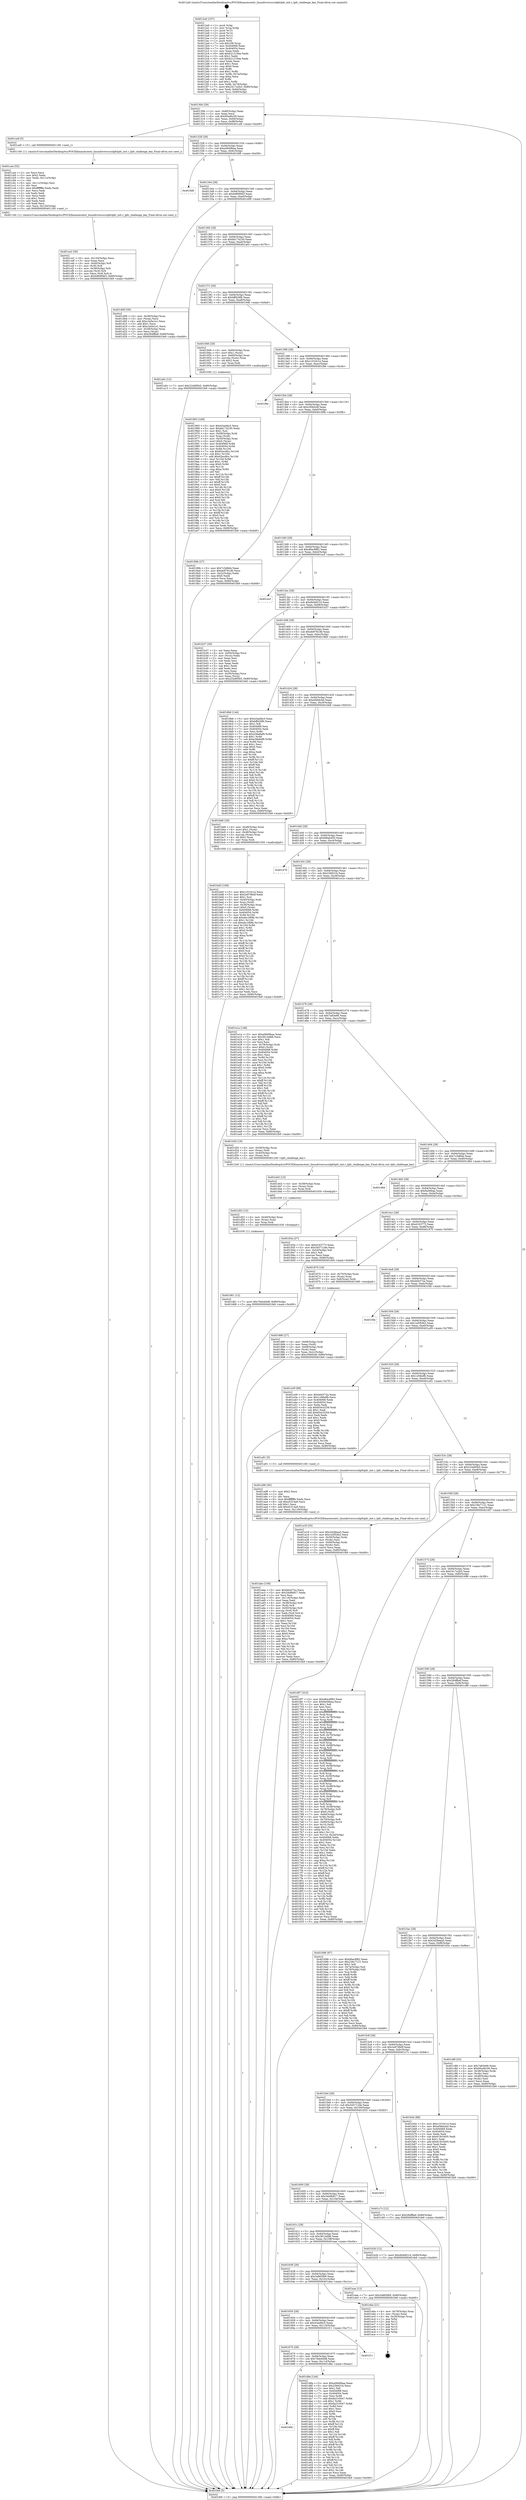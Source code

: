 digraph "0x4012a0" {
  label = "0x4012a0 (/mnt/c/Users/mathe/Desktop/tcc/POCII/binaries/extr_linuxdriversscsilpfclpfc_init.c_lpfc_challenge_key_Final-ollvm.out::main(0))"
  labelloc = "t"
  node[shape=record]

  Entry [label="",width=0.3,height=0.3,shape=circle,fillcolor=black,style=filled]
  "0x40130b" [label="{
     0x40130b [29]\l
     | [instrs]\l
     &nbsp;&nbsp;0x40130b \<+3\>: mov -0x80(%rbp),%eax\l
     &nbsp;&nbsp;0x40130e \<+2\>: mov %eax,%ecx\l
     &nbsp;&nbsp;0x401310 \<+6\>: sub $0x95a46c56,%ecx\l
     &nbsp;&nbsp;0x401316 \<+6\>: mov %eax,-0x94(%rbp)\l
     &nbsp;&nbsp;0x40131c \<+6\>: mov %ecx,-0x98(%rbp)\l
     &nbsp;&nbsp;0x401322 \<+6\>: je 0000000000401ca9 \<main+0xa09\>\l
  }"]
  "0x401ca9" [label="{
     0x401ca9 [5]\l
     | [instrs]\l
     &nbsp;&nbsp;0x401ca9 \<+5\>: call 0000000000401160 \<next_i\>\l
     | [calls]\l
     &nbsp;&nbsp;0x401160 \{1\} (/mnt/c/Users/mathe/Desktop/tcc/POCII/binaries/extr_linuxdriversscsilpfclpfc_init.c_lpfc_challenge_key_Final-ollvm.out::next_i)\l
  }"]
  "0x401328" [label="{
     0x401328 [28]\l
     | [instrs]\l
     &nbsp;&nbsp;0x401328 \<+5\>: jmp 000000000040132d \<main+0x8d\>\l
     &nbsp;&nbsp;0x40132d \<+6\>: mov -0x94(%rbp),%eax\l
     &nbsp;&nbsp;0x401333 \<+5\>: sub $0xa0849baa,%eax\l
     &nbsp;&nbsp;0x401338 \<+6\>: mov %eax,-0x9c(%rbp)\l
     &nbsp;&nbsp;0x40133e \<+6\>: je 0000000000401fd8 \<main+0xd38\>\l
  }"]
  Exit [label="",width=0.3,height=0.3,shape=circle,fillcolor=black,style=filled,peripheries=2]
  "0x401fd8" [label="{
     0x401fd8\l
  }", style=dashed]
  "0x401344" [label="{
     0x401344 [28]\l
     | [instrs]\l
     &nbsp;&nbsp;0x401344 \<+5\>: jmp 0000000000401349 \<main+0xa9\>\l
     &nbsp;&nbsp;0x401349 \<+6\>: mov -0x94(%rbp),%eax\l
     &nbsp;&nbsp;0x40134f \<+5\>: sub $0xb969f463,%eax\l
     &nbsp;&nbsp;0x401354 \<+6\>: mov %eax,-0xa0(%rbp)\l
     &nbsp;&nbsp;0x40135a \<+6\>: je 0000000000401d09 \<main+0xa69\>\l
  }"]
  "0x40168c" [label="{
     0x40168c\l
  }", style=dashed]
  "0x401d09" [label="{
     0x401d09 [39]\l
     | [instrs]\l
     &nbsp;&nbsp;0x401d09 \<+4\>: mov -0x38(%rbp),%rax\l
     &nbsp;&nbsp;0x401d0d \<+2\>: mov (%rax),%ecx\l
     &nbsp;&nbsp;0x401d0f \<+6\>: add $0xc3a5e1e1,%ecx\l
     &nbsp;&nbsp;0x401d15 \<+3\>: add $0x1,%ecx\l
     &nbsp;&nbsp;0x401d18 \<+6\>: sub $0xc3a5e1e1,%ecx\l
     &nbsp;&nbsp;0x401d1e \<+4\>: mov -0x38(%rbp),%rax\l
     &nbsp;&nbsp;0x401d22 \<+2\>: mov %ecx,(%rax)\l
     &nbsp;&nbsp;0x401d24 \<+7\>: movl $0x284ffbef,-0x80(%rbp)\l
     &nbsp;&nbsp;0x401d2b \<+5\>: jmp 0000000000401fe9 \<main+0xd49\>\l
  }"]
  "0x401360" [label="{
     0x401360 [28]\l
     | [instrs]\l
     &nbsp;&nbsp;0x401360 \<+5\>: jmp 0000000000401365 \<main+0xc5\>\l
     &nbsp;&nbsp;0x401365 \<+6\>: mov -0x94(%rbp),%eax\l
     &nbsp;&nbsp;0x40136b \<+5\>: sub $0xbb174230,%eax\l
     &nbsp;&nbsp;0x401370 \<+6\>: mov %eax,-0xa4(%rbp)\l
     &nbsp;&nbsp;0x401376 \<+6\>: je 0000000000401a0c \<main+0x76c\>\l
  }"]
  "0x401d8a" [label="{
     0x401d8a [144]\l
     | [instrs]\l
     &nbsp;&nbsp;0x401d8a \<+5\>: mov $0xa0849baa,%eax\l
     &nbsp;&nbsp;0x401d8f \<+5\>: mov $0x23b631b,%ecx\l
     &nbsp;&nbsp;0x401d94 \<+2\>: mov $0x1,%dl\l
     &nbsp;&nbsp;0x401d96 \<+7\>: mov 0x404068,%esi\l
     &nbsp;&nbsp;0x401d9d \<+7\>: mov 0x404054,%edi\l
     &nbsp;&nbsp;0x401da4 \<+3\>: mov %esi,%r8d\l
     &nbsp;&nbsp;0x401da7 \<+7\>: add $0x6a310047,%r8d\l
     &nbsp;&nbsp;0x401dae \<+4\>: sub $0x1,%r8d\l
     &nbsp;&nbsp;0x401db2 \<+7\>: sub $0x6a310047,%r8d\l
     &nbsp;&nbsp;0x401db9 \<+4\>: imul %r8d,%esi\l
     &nbsp;&nbsp;0x401dbd \<+3\>: and $0x1,%esi\l
     &nbsp;&nbsp;0x401dc0 \<+3\>: cmp $0x0,%esi\l
     &nbsp;&nbsp;0x401dc3 \<+4\>: sete %r9b\l
     &nbsp;&nbsp;0x401dc7 \<+3\>: cmp $0xa,%edi\l
     &nbsp;&nbsp;0x401dca \<+4\>: setl %r10b\l
     &nbsp;&nbsp;0x401dce \<+3\>: mov %r9b,%r11b\l
     &nbsp;&nbsp;0x401dd1 \<+4\>: xor $0xff,%r11b\l
     &nbsp;&nbsp;0x401dd5 \<+3\>: mov %r10b,%bl\l
     &nbsp;&nbsp;0x401dd8 \<+3\>: xor $0xff,%bl\l
     &nbsp;&nbsp;0x401ddb \<+3\>: xor $0x1,%dl\l
     &nbsp;&nbsp;0x401dde \<+3\>: mov %r11b,%r14b\l
     &nbsp;&nbsp;0x401de1 \<+4\>: and $0xff,%r14b\l
     &nbsp;&nbsp;0x401de5 \<+3\>: and %dl,%r9b\l
     &nbsp;&nbsp;0x401de8 \<+3\>: mov %bl,%r15b\l
     &nbsp;&nbsp;0x401deb \<+4\>: and $0xff,%r15b\l
     &nbsp;&nbsp;0x401def \<+3\>: and %dl,%r10b\l
     &nbsp;&nbsp;0x401df2 \<+3\>: or %r9b,%r14b\l
     &nbsp;&nbsp;0x401df5 \<+3\>: or %r10b,%r15b\l
     &nbsp;&nbsp;0x401df8 \<+3\>: xor %r15b,%r14b\l
     &nbsp;&nbsp;0x401dfb \<+3\>: or %bl,%r11b\l
     &nbsp;&nbsp;0x401dfe \<+4\>: xor $0xff,%r11b\l
     &nbsp;&nbsp;0x401e02 \<+3\>: or $0x1,%dl\l
     &nbsp;&nbsp;0x401e05 \<+3\>: and %dl,%r11b\l
     &nbsp;&nbsp;0x401e08 \<+3\>: or %r11b,%r14b\l
     &nbsp;&nbsp;0x401e0b \<+4\>: test $0x1,%r14b\l
     &nbsp;&nbsp;0x401e0f \<+3\>: cmovne %ecx,%eax\l
     &nbsp;&nbsp;0x401e12 \<+3\>: mov %eax,-0x80(%rbp)\l
     &nbsp;&nbsp;0x401e15 \<+5\>: jmp 0000000000401fe9 \<main+0xd49\>\l
  }"]
  "0x401a0c" [label="{
     0x401a0c [12]\l
     | [instrs]\l
     &nbsp;&nbsp;0x401a0c \<+7\>: movl $0x224d95b5,-0x80(%rbp)\l
     &nbsp;&nbsp;0x401a13 \<+5\>: jmp 0000000000401fe9 \<main+0xd49\>\l
  }"]
  "0x40137c" [label="{
     0x40137c [28]\l
     | [instrs]\l
     &nbsp;&nbsp;0x40137c \<+5\>: jmp 0000000000401381 \<main+0xe1\>\l
     &nbsp;&nbsp;0x401381 \<+6\>: mov -0x94(%rbp),%eax\l
     &nbsp;&nbsp;0x401387 \<+5\>: sub $0xbff426fb,%eax\l
     &nbsp;&nbsp;0x40138c \<+6\>: mov %eax,-0xa8(%rbp)\l
     &nbsp;&nbsp;0x401392 \<+6\>: je 0000000000401946 \<main+0x6a6\>\l
  }"]
  "0x401670" [label="{
     0x401670 [28]\l
     | [instrs]\l
     &nbsp;&nbsp;0x401670 \<+5\>: jmp 0000000000401675 \<main+0x3d5\>\l
     &nbsp;&nbsp;0x401675 \<+6\>: mov -0x94(%rbp),%eax\l
     &nbsp;&nbsp;0x40167b \<+5\>: sub $0x76eb40d8,%eax\l
     &nbsp;&nbsp;0x401680 \<+6\>: mov %eax,-0x114(%rbp)\l
     &nbsp;&nbsp;0x401686 \<+6\>: je 0000000000401d8a \<main+0xaea\>\l
  }"]
  "0x401946" [label="{
     0x401946 [29]\l
     | [instrs]\l
     &nbsp;&nbsp;0x401946 \<+4\>: mov -0x60(%rbp),%rax\l
     &nbsp;&nbsp;0x40194a \<+6\>: movl $0x1,(%rax)\l
     &nbsp;&nbsp;0x401950 \<+4\>: mov -0x60(%rbp),%rax\l
     &nbsp;&nbsp;0x401954 \<+3\>: movslq (%rax),%rax\l
     &nbsp;&nbsp;0x401957 \<+4\>: shl $0x2,%rax\l
     &nbsp;&nbsp;0x40195b \<+3\>: mov %rax,%rdi\l
     &nbsp;&nbsp;0x40195e \<+5\>: call 0000000000401050 \<malloc@plt\>\l
     | [calls]\l
     &nbsp;&nbsp;0x401050 \{1\} (unknown)\l
  }"]
  "0x401398" [label="{
     0x401398 [28]\l
     | [instrs]\l
     &nbsp;&nbsp;0x401398 \<+5\>: jmp 000000000040139d \<main+0xfd\>\l
     &nbsp;&nbsp;0x40139d \<+6\>: mov -0x94(%rbp),%eax\l
     &nbsp;&nbsp;0x4013a3 \<+5\>: sub $0xc1010c1e,%eax\l
     &nbsp;&nbsp;0x4013a8 \<+6\>: mov %eax,-0xac(%rbp)\l
     &nbsp;&nbsp;0x4013ae \<+6\>: je 0000000000401f9e \<main+0xcfe\>\l
  }"]
  "0x401f11" [label="{
     0x401f11\l
  }", style=dashed]
  "0x401f9e" [label="{
     0x401f9e\l
  }", style=dashed]
  "0x4013b4" [label="{
     0x4013b4 [28]\l
     | [instrs]\l
     &nbsp;&nbsp;0x4013b4 \<+5\>: jmp 00000000004013b9 \<main+0x119\>\l
     &nbsp;&nbsp;0x4013b9 \<+6\>: mov -0x94(%rbp),%eax\l
     &nbsp;&nbsp;0x4013bf \<+5\>: sub $0xc50b0c6f,%eax\l
     &nbsp;&nbsp;0x4013c4 \<+6\>: mov %eax,-0xb0(%rbp)\l
     &nbsp;&nbsp;0x4013ca \<+6\>: je 000000000040189b \<main+0x5fb\>\l
  }"]
  "0x401654" [label="{
     0x401654 [28]\l
     | [instrs]\l
     &nbsp;&nbsp;0x401654 \<+5\>: jmp 0000000000401659 \<main+0x3b9\>\l
     &nbsp;&nbsp;0x401659 \<+6\>: mov -0x94(%rbp),%eax\l
     &nbsp;&nbsp;0x40165f \<+5\>: sub $0x43aefdc5,%eax\l
     &nbsp;&nbsp;0x401664 \<+6\>: mov %eax,-0x110(%rbp)\l
     &nbsp;&nbsp;0x40166a \<+6\>: je 0000000000401f11 \<main+0xc71\>\l
  }"]
  "0x40189b" [label="{
     0x40189b [27]\l
     | [instrs]\l
     &nbsp;&nbsp;0x40189b \<+5\>: mov $0x7c3d6bb,%eax\l
     &nbsp;&nbsp;0x4018a0 \<+5\>: mov $0xde9781d6,%ecx\l
     &nbsp;&nbsp;0x4018a5 \<+3\>: mov -0x2c(%rbp),%edx\l
     &nbsp;&nbsp;0x4018a8 \<+3\>: cmp $0x0,%edx\l
     &nbsp;&nbsp;0x4018ab \<+3\>: cmove %ecx,%eax\l
     &nbsp;&nbsp;0x4018ae \<+3\>: mov %eax,-0x80(%rbp)\l
     &nbsp;&nbsp;0x4018b1 \<+5\>: jmp 0000000000401fe9 \<main+0xd49\>\l
  }"]
  "0x4013d0" [label="{
     0x4013d0 [28]\l
     | [instrs]\l
     &nbsp;&nbsp;0x4013d0 \<+5\>: jmp 00000000004013d5 \<main+0x135\>\l
     &nbsp;&nbsp;0x4013d5 \<+6\>: mov -0x94(%rbp),%eax\l
     &nbsp;&nbsp;0x4013db \<+5\>: sub $0xd6ec8f82,%eax\l
     &nbsp;&nbsp;0x4013e0 \<+6\>: mov %eax,-0xb4(%rbp)\l
     &nbsp;&nbsp;0x4013e6 \<+6\>: je 0000000000401ecf \<main+0xc2f\>\l
  }"]
  "0x401eba" [label="{
     0x401eba [21]\l
     | [instrs]\l
     &nbsp;&nbsp;0x401eba \<+4\>: mov -0x78(%rbp),%rax\l
     &nbsp;&nbsp;0x401ebe \<+2\>: mov (%rax),%eax\l
     &nbsp;&nbsp;0x401ec0 \<+4\>: lea -0x28(%rbp),%rsp\l
     &nbsp;&nbsp;0x401ec4 \<+1\>: pop %rbx\l
     &nbsp;&nbsp;0x401ec5 \<+2\>: pop %r12\l
     &nbsp;&nbsp;0x401ec7 \<+2\>: pop %r13\l
     &nbsp;&nbsp;0x401ec9 \<+2\>: pop %r14\l
     &nbsp;&nbsp;0x401ecb \<+2\>: pop %r15\l
     &nbsp;&nbsp;0x401ecd \<+1\>: pop %rbp\l
     &nbsp;&nbsp;0x401ece \<+1\>: ret\l
  }"]
  "0x401ecf" [label="{
     0x401ecf\l
  }", style=dashed]
  "0x4013ec" [label="{
     0x4013ec [28]\l
     | [instrs]\l
     &nbsp;&nbsp;0x4013ec \<+5\>: jmp 00000000004013f1 \<main+0x151\>\l
     &nbsp;&nbsp;0x4013f1 \<+6\>: mov -0x94(%rbp),%eax\l
     &nbsp;&nbsp;0x4013f7 \<+5\>: sub $0xdb4bf21d,%eax\l
     &nbsp;&nbsp;0x4013fc \<+6\>: mov %eax,-0xb8(%rbp)\l
     &nbsp;&nbsp;0x401402 \<+6\>: je 0000000000401b37 \<main+0x897\>\l
  }"]
  "0x401638" [label="{
     0x401638 [28]\l
     | [instrs]\l
     &nbsp;&nbsp;0x401638 \<+5\>: jmp 000000000040163d \<main+0x39d\>\l
     &nbsp;&nbsp;0x40163d \<+6\>: mov -0x94(%rbp),%eax\l
     &nbsp;&nbsp;0x401643 \<+5\>: sub $0x3a865fb9,%eax\l
     &nbsp;&nbsp;0x401648 \<+6\>: mov %eax,-0x10c(%rbp)\l
     &nbsp;&nbsp;0x40164e \<+6\>: je 0000000000401eba \<main+0xc1a\>\l
  }"]
  "0x401b37" [label="{
     0x401b37 [39]\l
     | [instrs]\l
     &nbsp;&nbsp;0x401b37 \<+2\>: xor %eax,%eax\l
     &nbsp;&nbsp;0x401b39 \<+4\>: mov -0x50(%rbp),%rcx\l
     &nbsp;&nbsp;0x401b3d \<+2\>: mov (%rcx),%edx\l
     &nbsp;&nbsp;0x401b3f \<+2\>: mov %eax,%esi\l
     &nbsp;&nbsp;0x401b41 \<+2\>: sub %edx,%esi\l
     &nbsp;&nbsp;0x401b43 \<+2\>: mov %eax,%edx\l
     &nbsp;&nbsp;0x401b45 \<+3\>: sub $0x1,%edx\l
     &nbsp;&nbsp;0x401b48 \<+2\>: add %edx,%esi\l
     &nbsp;&nbsp;0x401b4a \<+2\>: sub %esi,%eax\l
     &nbsp;&nbsp;0x401b4c \<+4\>: mov -0x50(%rbp),%rcx\l
     &nbsp;&nbsp;0x401b50 \<+2\>: mov %eax,(%rcx)\l
     &nbsp;&nbsp;0x401b52 \<+7\>: movl $0x224d95b5,-0x80(%rbp)\l
     &nbsp;&nbsp;0x401b59 \<+5\>: jmp 0000000000401fe9 \<main+0xd49\>\l
  }"]
  "0x401408" [label="{
     0x401408 [28]\l
     | [instrs]\l
     &nbsp;&nbsp;0x401408 \<+5\>: jmp 000000000040140d \<main+0x16d\>\l
     &nbsp;&nbsp;0x40140d \<+6\>: mov -0x94(%rbp),%eax\l
     &nbsp;&nbsp;0x401413 \<+5\>: sub $0xde9781d6,%eax\l
     &nbsp;&nbsp;0x401418 \<+6\>: mov %eax,-0xbc(%rbp)\l
     &nbsp;&nbsp;0x40141e \<+6\>: je 00000000004018b6 \<main+0x616\>\l
  }"]
  "0x401eae" [label="{
     0x401eae [12]\l
     | [instrs]\l
     &nbsp;&nbsp;0x401eae \<+7\>: movl $0x3a865fb9,-0x80(%rbp)\l
     &nbsp;&nbsp;0x401eb5 \<+5\>: jmp 0000000000401fe9 \<main+0xd49\>\l
  }"]
  "0x4018b6" [label="{
     0x4018b6 [144]\l
     | [instrs]\l
     &nbsp;&nbsp;0x4018b6 \<+5\>: mov $0x43aefdc5,%eax\l
     &nbsp;&nbsp;0x4018bb \<+5\>: mov $0xbff426fb,%ecx\l
     &nbsp;&nbsp;0x4018c0 \<+2\>: mov $0x1,%dl\l
     &nbsp;&nbsp;0x4018c2 \<+7\>: mov 0x404068,%esi\l
     &nbsp;&nbsp;0x4018c9 \<+7\>: mov 0x404054,%edi\l
     &nbsp;&nbsp;0x4018d0 \<+3\>: mov %esi,%r8d\l
     &nbsp;&nbsp;0x4018d3 \<+7\>: add $0xe38a8af9,%r8d\l
     &nbsp;&nbsp;0x4018da \<+4\>: sub $0x1,%r8d\l
     &nbsp;&nbsp;0x4018de \<+7\>: sub $0xe38a8af9,%r8d\l
     &nbsp;&nbsp;0x4018e5 \<+4\>: imul %r8d,%esi\l
     &nbsp;&nbsp;0x4018e9 \<+3\>: and $0x1,%esi\l
     &nbsp;&nbsp;0x4018ec \<+3\>: cmp $0x0,%esi\l
     &nbsp;&nbsp;0x4018ef \<+4\>: sete %r9b\l
     &nbsp;&nbsp;0x4018f3 \<+3\>: cmp $0xa,%edi\l
     &nbsp;&nbsp;0x4018f6 \<+4\>: setl %r10b\l
     &nbsp;&nbsp;0x4018fa \<+3\>: mov %r9b,%r11b\l
     &nbsp;&nbsp;0x4018fd \<+4\>: xor $0xff,%r11b\l
     &nbsp;&nbsp;0x401901 \<+3\>: mov %r10b,%bl\l
     &nbsp;&nbsp;0x401904 \<+3\>: xor $0xff,%bl\l
     &nbsp;&nbsp;0x401907 \<+3\>: xor $0x0,%dl\l
     &nbsp;&nbsp;0x40190a \<+3\>: mov %r11b,%r14b\l
     &nbsp;&nbsp;0x40190d \<+4\>: and $0x0,%r14b\l
     &nbsp;&nbsp;0x401911 \<+3\>: and %dl,%r9b\l
     &nbsp;&nbsp;0x401914 \<+3\>: mov %bl,%r15b\l
     &nbsp;&nbsp;0x401917 \<+4\>: and $0x0,%r15b\l
     &nbsp;&nbsp;0x40191b \<+3\>: and %dl,%r10b\l
     &nbsp;&nbsp;0x40191e \<+3\>: or %r9b,%r14b\l
     &nbsp;&nbsp;0x401921 \<+3\>: or %r10b,%r15b\l
     &nbsp;&nbsp;0x401924 \<+3\>: xor %r15b,%r14b\l
     &nbsp;&nbsp;0x401927 \<+3\>: or %bl,%r11b\l
     &nbsp;&nbsp;0x40192a \<+4\>: xor $0xff,%r11b\l
     &nbsp;&nbsp;0x40192e \<+3\>: or $0x0,%dl\l
     &nbsp;&nbsp;0x401931 \<+3\>: and %dl,%r11b\l
     &nbsp;&nbsp;0x401934 \<+3\>: or %r11b,%r14b\l
     &nbsp;&nbsp;0x401937 \<+4\>: test $0x1,%r14b\l
     &nbsp;&nbsp;0x40193b \<+3\>: cmovne %ecx,%eax\l
     &nbsp;&nbsp;0x40193e \<+3\>: mov %eax,-0x80(%rbp)\l
     &nbsp;&nbsp;0x401941 \<+5\>: jmp 0000000000401fe9 \<main+0xd49\>\l
  }"]
  "0x401424" [label="{
     0x401424 [28]\l
     | [instrs]\l
     &nbsp;&nbsp;0x401424 \<+5\>: jmp 0000000000401429 \<main+0x189\>\l
     &nbsp;&nbsp;0x401429 \<+6\>: mov -0x94(%rbp),%eax\l
     &nbsp;&nbsp;0x40142f \<+5\>: sub $0xef46dcbd,%eax\l
     &nbsp;&nbsp;0x401434 \<+6\>: mov %eax,-0xc0(%rbp)\l
     &nbsp;&nbsp;0x40143a \<+6\>: je 0000000000401bb6 \<main+0x916\>\l
  }"]
  "0x401d61" [label="{
     0x401d61 [12]\l
     | [instrs]\l
     &nbsp;&nbsp;0x401d61 \<+7\>: movl $0x76eb40d8,-0x80(%rbp)\l
     &nbsp;&nbsp;0x401d68 \<+5\>: jmp 0000000000401fe9 \<main+0xd49\>\l
  }"]
  "0x401bb6" [label="{
     0x401bb6 [29]\l
     | [instrs]\l
     &nbsp;&nbsp;0x401bb6 \<+4\>: mov -0x48(%rbp),%rax\l
     &nbsp;&nbsp;0x401bba \<+6\>: movl $0x1,(%rax)\l
     &nbsp;&nbsp;0x401bc0 \<+4\>: mov -0x48(%rbp),%rax\l
     &nbsp;&nbsp;0x401bc4 \<+3\>: movslq (%rax),%rax\l
     &nbsp;&nbsp;0x401bc7 \<+4\>: shl $0x2,%rax\l
     &nbsp;&nbsp;0x401bcb \<+3\>: mov %rax,%rdi\l
     &nbsp;&nbsp;0x401bce \<+5\>: call 0000000000401050 \<malloc@plt\>\l
     | [calls]\l
     &nbsp;&nbsp;0x401050 \{1\} (unknown)\l
  }"]
  "0x401440" [label="{
     0x401440 [28]\l
     | [instrs]\l
     &nbsp;&nbsp;0x401440 \<+5\>: jmp 0000000000401445 \<main+0x1a5\>\l
     &nbsp;&nbsp;0x401445 \<+6\>: mov -0x94(%rbp),%eax\l
     &nbsp;&nbsp;0x40144b \<+5\>: sub $0xfd6ab450,%eax\l
     &nbsp;&nbsp;0x401450 \<+6\>: mov %eax,-0xc4(%rbp)\l
     &nbsp;&nbsp;0x401456 \<+6\>: je 0000000000401d79 \<main+0xad9\>\l
  }"]
  "0x401d52" [label="{
     0x401d52 [15]\l
     | [instrs]\l
     &nbsp;&nbsp;0x401d52 \<+4\>: mov -0x40(%rbp),%rax\l
     &nbsp;&nbsp;0x401d56 \<+3\>: mov (%rax),%rax\l
     &nbsp;&nbsp;0x401d59 \<+3\>: mov %rax,%rdi\l
     &nbsp;&nbsp;0x401d5c \<+5\>: call 0000000000401030 \<free@plt\>\l
     | [calls]\l
     &nbsp;&nbsp;0x401030 \{1\} (unknown)\l
  }"]
  "0x401d79" [label="{
     0x401d79\l
  }", style=dashed]
  "0x40145c" [label="{
     0x40145c [28]\l
     | [instrs]\l
     &nbsp;&nbsp;0x40145c \<+5\>: jmp 0000000000401461 \<main+0x1c1\>\l
     &nbsp;&nbsp;0x401461 \<+6\>: mov -0x94(%rbp),%eax\l
     &nbsp;&nbsp;0x401467 \<+5\>: sub $0x23b631b,%eax\l
     &nbsp;&nbsp;0x40146c \<+6\>: mov %eax,-0xc8(%rbp)\l
     &nbsp;&nbsp;0x401472 \<+6\>: je 0000000000401e1a \<main+0xb7a\>\l
  }"]
  "0x401d43" [label="{
     0x401d43 [15]\l
     | [instrs]\l
     &nbsp;&nbsp;0x401d43 \<+4\>: mov -0x58(%rbp),%rax\l
     &nbsp;&nbsp;0x401d47 \<+3\>: mov (%rax),%rax\l
     &nbsp;&nbsp;0x401d4a \<+3\>: mov %rax,%rdi\l
     &nbsp;&nbsp;0x401d4d \<+5\>: call 0000000000401030 \<free@plt\>\l
     | [calls]\l
     &nbsp;&nbsp;0x401030 \{1\} (unknown)\l
  }"]
  "0x401e1a" [label="{
     0x401e1a [148]\l
     | [instrs]\l
     &nbsp;&nbsp;0x401e1a \<+5\>: mov $0xa0849baa,%eax\l
     &nbsp;&nbsp;0x401e1f \<+5\>: mov $0x3812efd6,%ecx\l
     &nbsp;&nbsp;0x401e24 \<+2\>: mov $0x1,%dl\l
     &nbsp;&nbsp;0x401e26 \<+2\>: xor %esi,%esi\l
     &nbsp;&nbsp;0x401e28 \<+4\>: mov -0x78(%rbp),%rdi\l
     &nbsp;&nbsp;0x401e2c \<+6\>: movl $0x0,(%rdi)\l
     &nbsp;&nbsp;0x401e32 \<+8\>: mov 0x404068,%r8d\l
     &nbsp;&nbsp;0x401e3a \<+8\>: mov 0x404054,%r9d\l
     &nbsp;&nbsp;0x401e42 \<+3\>: sub $0x1,%esi\l
     &nbsp;&nbsp;0x401e45 \<+3\>: mov %r8d,%r10d\l
     &nbsp;&nbsp;0x401e48 \<+3\>: add %esi,%r10d\l
     &nbsp;&nbsp;0x401e4b \<+4\>: imul %r10d,%r8d\l
     &nbsp;&nbsp;0x401e4f \<+4\>: and $0x1,%r8d\l
     &nbsp;&nbsp;0x401e53 \<+4\>: cmp $0x0,%r8d\l
     &nbsp;&nbsp;0x401e57 \<+4\>: sete %r11b\l
     &nbsp;&nbsp;0x401e5b \<+4\>: cmp $0xa,%r9d\l
     &nbsp;&nbsp;0x401e5f \<+3\>: setl %bl\l
     &nbsp;&nbsp;0x401e62 \<+3\>: mov %r11b,%r14b\l
     &nbsp;&nbsp;0x401e65 \<+4\>: xor $0xff,%r14b\l
     &nbsp;&nbsp;0x401e69 \<+3\>: mov %bl,%r15b\l
     &nbsp;&nbsp;0x401e6c \<+4\>: xor $0xff,%r15b\l
     &nbsp;&nbsp;0x401e70 \<+3\>: xor $0x1,%dl\l
     &nbsp;&nbsp;0x401e73 \<+3\>: mov %r14b,%r12b\l
     &nbsp;&nbsp;0x401e76 \<+4\>: and $0xff,%r12b\l
     &nbsp;&nbsp;0x401e7a \<+3\>: and %dl,%r11b\l
     &nbsp;&nbsp;0x401e7d \<+3\>: mov %r15b,%r13b\l
     &nbsp;&nbsp;0x401e80 \<+4\>: and $0xff,%r13b\l
     &nbsp;&nbsp;0x401e84 \<+2\>: and %dl,%bl\l
     &nbsp;&nbsp;0x401e86 \<+3\>: or %r11b,%r12b\l
     &nbsp;&nbsp;0x401e89 \<+3\>: or %bl,%r13b\l
     &nbsp;&nbsp;0x401e8c \<+3\>: xor %r13b,%r12b\l
     &nbsp;&nbsp;0x401e8f \<+3\>: or %r15b,%r14b\l
     &nbsp;&nbsp;0x401e92 \<+4\>: xor $0xff,%r14b\l
     &nbsp;&nbsp;0x401e96 \<+3\>: or $0x1,%dl\l
     &nbsp;&nbsp;0x401e99 \<+3\>: and %dl,%r14b\l
     &nbsp;&nbsp;0x401e9c \<+3\>: or %r14b,%r12b\l
     &nbsp;&nbsp;0x401e9f \<+4\>: test $0x1,%r12b\l
     &nbsp;&nbsp;0x401ea3 \<+3\>: cmovne %ecx,%eax\l
     &nbsp;&nbsp;0x401ea6 \<+3\>: mov %eax,-0x80(%rbp)\l
     &nbsp;&nbsp;0x401ea9 \<+5\>: jmp 0000000000401fe9 \<main+0xd49\>\l
  }"]
  "0x401478" [label="{
     0x401478 [28]\l
     | [instrs]\l
     &nbsp;&nbsp;0x401478 \<+5\>: jmp 000000000040147d \<main+0x1dd\>\l
     &nbsp;&nbsp;0x40147d \<+6\>: mov -0x94(%rbp),%eax\l
     &nbsp;&nbsp;0x401483 \<+5\>: sub $0x7a83e66,%eax\l
     &nbsp;&nbsp;0x401488 \<+6\>: mov %eax,-0xcc(%rbp)\l
     &nbsp;&nbsp;0x40148e \<+6\>: je 0000000000401d30 \<main+0xa90\>\l
  }"]
  "0x401ce2" [label="{
     0x401ce2 [39]\l
     | [instrs]\l
     &nbsp;&nbsp;0x401ce2 \<+6\>: mov -0x120(%rbp),%ecx\l
     &nbsp;&nbsp;0x401ce8 \<+3\>: imul %eax,%ecx\l
     &nbsp;&nbsp;0x401ceb \<+4\>: mov -0x40(%rbp),%r8\l
     &nbsp;&nbsp;0x401cef \<+3\>: mov (%r8),%r8\l
     &nbsp;&nbsp;0x401cf2 \<+4\>: mov -0x38(%rbp),%r9\l
     &nbsp;&nbsp;0x401cf6 \<+3\>: movslq (%r9),%r9\l
     &nbsp;&nbsp;0x401cf9 \<+4\>: mov %ecx,(%r8,%r9,4)\l
     &nbsp;&nbsp;0x401cfd \<+7\>: movl $0xb969f463,-0x80(%rbp)\l
     &nbsp;&nbsp;0x401d04 \<+5\>: jmp 0000000000401fe9 \<main+0xd49\>\l
  }"]
  "0x401d30" [label="{
     0x401d30 [19]\l
     | [instrs]\l
     &nbsp;&nbsp;0x401d30 \<+4\>: mov -0x58(%rbp),%rax\l
     &nbsp;&nbsp;0x401d34 \<+3\>: mov (%rax),%rdi\l
     &nbsp;&nbsp;0x401d37 \<+4\>: mov -0x40(%rbp),%rax\l
     &nbsp;&nbsp;0x401d3b \<+3\>: mov (%rax),%rsi\l
     &nbsp;&nbsp;0x401d3e \<+5\>: call 0000000000401240 \<lpfc_challenge_key\>\l
     | [calls]\l
     &nbsp;&nbsp;0x401240 \{1\} (/mnt/c/Users/mathe/Desktop/tcc/POCII/binaries/extr_linuxdriversscsilpfclpfc_init.c_lpfc_challenge_key_Final-ollvm.out::lpfc_challenge_key)\l
  }"]
  "0x401494" [label="{
     0x401494 [28]\l
     | [instrs]\l
     &nbsp;&nbsp;0x401494 \<+5\>: jmp 0000000000401499 \<main+0x1f9\>\l
     &nbsp;&nbsp;0x401499 \<+6\>: mov -0x94(%rbp),%eax\l
     &nbsp;&nbsp;0x40149f \<+5\>: sub $0x7c3d6bb,%eax\l
     &nbsp;&nbsp;0x4014a4 \<+6\>: mov %eax,-0xd0(%rbp)\l
     &nbsp;&nbsp;0x4014aa \<+6\>: je 0000000000401d6d \<main+0xacd\>\l
  }"]
  "0x401cae" [label="{
     0x401cae [52]\l
     | [instrs]\l
     &nbsp;&nbsp;0x401cae \<+2\>: xor %ecx,%ecx\l
     &nbsp;&nbsp;0x401cb0 \<+5\>: mov $0x2,%edx\l
     &nbsp;&nbsp;0x401cb5 \<+6\>: mov %edx,-0x11c(%rbp)\l
     &nbsp;&nbsp;0x401cbb \<+1\>: cltd\l
     &nbsp;&nbsp;0x401cbc \<+6\>: mov -0x11c(%rbp),%esi\l
     &nbsp;&nbsp;0x401cc2 \<+2\>: idiv %esi\l
     &nbsp;&nbsp;0x401cc4 \<+6\>: imul $0xfffffffe,%edx,%edx\l
     &nbsp;&nbsp;0x401cca \<+2\>: mov %ecx,%edi\l
     &nbsp;&nbsp;0x401ccc \<+2\>: sub %edx,%edi\l
     &nbsp;&nbsp;0x401cce \<+2\>: mov %ecx,%edx\l
     &nbsp;&nbsp;0x401cd0 \<+3\>: sub $0x1,%edx\l
     &nbsp;&nbsp;0x401cd3 \<+2\>: add %edx,%edi\l
     &nbsp;&nbsp;0x401cd5 \<+2\>: sub %edi,%ecx\l
     &nbsp;&nbsp;0x401cd7 \<+6\>: mov %ecx,-0x120(%rbp)\l
     &nbsp;&nbsp;0x401cdd \<+5\>: call 0000000000401160 \<next_i\>\l
     | [calls]\l
     &nbsp;&nbsp;0x401160 \{1\} (/mnt/c/Users/mathe/Desktop/tcc/POCII/binaries/extr_linuxdriversscsilpfclpfc_init.c_lpfc_challenge_key_Final-ollvm.out::next_i)\l
  }"]
  "0x401d6d" [label="{
     0x401d6d\l
  }", style=dashed]
  "0x4014b0" [label="{
     0x4014b0 [28]\l
     | [instrs]\l
     &nbsp;&nbsp;0x4014b0 \<+5\>: jmp 00000000004014b5 \<main+0x215\>\l
     &nbsp;&nbsp;0x4014b5 \<+6\>: mov -0x94(%rbp),%eax\l
     &nbsp;&nbsp;0x4014bb \<+5\>: sub $0x9a56baa,%eax\l
     &nbsp;&nbsp;0x4014c0 \<+6\>: mov %eax,-0xd4(%rbp)\l
     &nbsp;&nbsp;0x4014c6 \<+6\>: je 000000000040183a \<main+0x59a\>\l
  }"]
  "0x401bd3" [label="{
     0x401bd3 [169]\l
     | [instrs]\l
     &nbsp;&nbsp;0x401bd3 \<+5\>: mov $0xc1010c1e,%ecx\l
     &nbsp;&nbsp;0x401bd8 \<+5\>: mov $0x2e979b0f,%edx\l
     &nbsp;&nbsp;0x401bdd \<+3\>: mov $0x1,%sil\l
     &nbsp;&nbsp;0x401be0 \<+4\>: mov -0x40(%rbp),%rdi\l
     &nbsp;&nbsp;0x401be4 \<+3\>: mov %rax,(%rdi)\l
     &nbsp;&nbsp;0x401be7 \<+4\>: mov -0x38(%rbp),%rax\l
     &nbsp;&nbsp;0x401beb \<+6\>: movl $0x0,(%rax)\l
     &nbsp;&nbsp;0x401bf1 \<+8\>: mov 0x404068,%r8d\l
     &nbsp;&nbsp;0x401bf9 \<+8\>: mov 0x404054,%r9d\l
     &nbsp;&nbsp;0x401c01 \<+3\>: mov %r8d,%r10d\l
     &nbsp;&nbsp;0x401c04 \<+7\>: add $0xebc1f68b,%r10d\l
     &nbsp;&nbsp;0x401c0b \<+4\>: sub $0x1,%r10d\l
     &nbsp;&nbsp;0x401c0f \<+7\>: sub $0xebc1f68b,%r10d\l
     &nbsp;&nbsp;0x401c16 \<+4\>: imul %r10d,%r8d\l
     &nbsp;&nbsp;0x401c1a \<+4\>: and $0x1,%r8d\l
     &nbsp;&nbsp;0x401c1e \<+4\>: cmp $0x0,%r8d\l
     &nbsp;&nbsp;0x401c22 \<+4\>: sete %r11b\l
     &nbsp;&nbsp;0x401c26 \<+4\>: cmp $0xa,%r9d\l
     &nbsp;&nbsp;0x401c2a \<+3\>: setl %bl\l
     &nbsp;&nbsp;0x401c2d \<+3\>: mov %r11b,%r14b\l
     &nbsp;&nbsp;0x401c30 \<+4\>: xor $0xff,%r14b\l
     &nbsp;&nbsp;0x401c34 \<+3\>: mov %bl,%r15b\l
     &nbsp;&nbsp;0x401c37 \<+4\>: xor $0xff,%r15b\l
     &nbsp;&nbsp;0x401c3b \<+4\>: xor $0x0,%sil\l
     &nbsp;&nbsp;0x401c3f \<+3\>: mov %r14b,%r12b\l
     &nbsp;&nbsp;0x401c42 \<+4\>: and $0x0,%r12b\l
     &nbsp;&nbsp;0x401c46 \<+3\>: and %sil,%r11b\l
     &nbsp;&nbsp;0x401c49 \<+3\>: mov %r15b,%r13b\l
     &nbsp;&nbsp;0x401c4c \<+4\>: and $0x0,%r13b\l
     &nbsp;&nbsp;0x401c50 \<+3\>: and %sil,%bl\l
     &nbsp;&nbsp;0x401c53 \<+3\>: or %r11b,%r12b\l
     &nbsp;&nbsp;0x401c56 \<+3\>: or %bl,%r13b\l
     &nbsp;&nbsp;0x401c59 \<+3\>: xor %r13b,%r12b\l
     &nbsp;&nbsp;0x401c5c \<+3\>: or %r15b,%r14b\l
     &nbsp;&nbsp;0x401c5f \<+4\>: xor $0xff,%r14b\l
     &nbsp;&nbsp;0x401c63 \<+4\>: or $0x0,%sil\l
     &nbsp;&nbsp;0x401c67 \<+3\>: and %sil,%r14b\l
     &nbsp;&nbsp;0x401c6a \<+3\>: or %r14b,%r12b\l
     &nbsp;&nbsp;0x401c6d \<+4\>: test $0x1,%r12b\l
     &nbsp;&nbsp;0x401c71 \<+3\>: cmovne %edx,%ecx\l
     &nbsp;&nbsp;0x401c74 \<+3\>: mov %ecx,-0x80(%rbp)\l
     &nbsp;&nbsp;0x401c77 \<+5\>: jmp 0000000000401fe9 \<main+0xd49\>\l
  }"]
  "0x40183a" [label="{
     0x40183a [27]\l
     | [instrs]\l
     &nbsp;&nbsp;0x40183a \<+5\>: mov $0xd163773,%eax\l
     &nbsp;&nbsp;0x40183f \<+5\>: mov $0x345712de,%ecx\l
     &nbsp;&nbsp;0x401844 \<+3\>: mov -0x2d(%rbp),%dl\l
     &nbsp;&nbsp;0x401847 \<+3\>: test $0x1,%dl\l
     &nbsp;&nbsp;0x40184a \<+3\>: cmovne %ecx,%eax\l
     &nbsp;&nbsp;0x40184d \<+3\>: mov %eax,-0x80(%rbp)\l
     &nbsp;&nbsp;0x401850 \<+5\>: jmp 0000000000401fe9 \<main+0xd49\>\l
  }"]
  "0x4014cc" [label="{
     0x4014cc [28]\l
     | [instrs]\l
     &nbsp;&nbsp;0x4014cc \<+5\>: jmp 00000000004014d1 \<main+0x231\>\l
     &nbsp;&nbsp;0x4014d1 \<+6\>: mov -0x94(%rbp),%eax\l
     &nbsp;&nbsp;0x4014d7 \<+5\>: sub $0xd163773,%eax\l
     &nbsp;&nbsp;0x4014dc \<+6\>: mov %eax,-0xd8(%rbp)\l
     &nbsp;&nbsp;0x4014e2 \<+6\>: je 0000000000401870 \<main+0x5d0\>\l
  }"]
  "0x40161c" [label="{
     0x40161c [28]\l
     | [instrs]\l
     &nbsp;&nbsp;0x40161c \<+5\>: jmp 0000000000401621 \<main+0x381\>\l
     &nbsp;&nbsp;0x401621 \<+6\>: mov -0x94(%rbp),%eax\l
     &nbsp;&nbsp;0x401627 \<+5\>: sub $0x3812efd6,%eax\l
     &nbsp;&nbsp;0x40162c \<+6\>: mov %eax,-0x108(%rbp)\l
     &nbsp;&nbsp;0x401632 \<+6\>: je 0000000000401eae \<main+0xc0e\>\l
  }"]
  "0x401870" [label="{
     0x401870 [16]\l
     | [instrs]\l
     &nbsp;&nbsp;0x401870 \<+4\>: mov -0x70(%rbp),%rax\l
     &nbsp;&nbsp;0x401874 \<+3\>: mov (%rax),%rax\l
     &nbsp;&nbsp;0x401877 \<+4\>: mov 0x8(%rax),%rdi\l
     &nbsp;&nbsp;0x40187b \<+5\>: call 0000000000401060 \<atoi@plt\>\l
     | [calls]\l
     &nbsp;&nbsp;0x401060 \{1\} (unknown)\l
  }"]
  "0x4014e8" [label="{
     0x4014e8 [28]\l
     | [instrs]\l
     &nbsp;&nbsp;0x4014e8 \<+5\>: jmp 00000000004014ed \<main+0x24d\>\l
     &nbsp;&nbsp;0x4014ed \<+6\>: mov -0x94(%rbp),%eax\l
     &nbsp;&nbsp;0x4014f3 \<+5\>: sub $0xdd4372a,%eax\l
     &nbsp;&nbsp;0x4014f8 \<+6\>: mov %eax,-0xdc(%rbp)\l
     &nbsp;&nbsp;0x4014fe \<+6\>: je 0000000000401f4b \<main+0xcab\>\l
  }"]
  "0x401b2b" [label="{
     0x401b2b [12]\l
     | [instrs]\l
     &nbsp;&nbsp;0x401b2b \<+7\>: movl $0xdb4bf21d,-0x80(%rbp)\l
     &nbsp;&nbsp;0x401b32 \<+5\>: jmp 0000000000401fe9 \<main+0xd49\>\l
  }"]
  "0x401f4b" [label="{
     0x401f4b\l
  }", style=dashed]
  "0x401504" [label="{
     0x401504 [28]\l
     | [instrs]\l
     &nbsp;&nbsp;0x401504 \<+5\>: jmp 0000000000401509 \<main+0x269\>\l
     &nbsp;&nbsp;0x401509 \<+6\>: mov -0x94(%rbp),%eax\l
     &nbsp;&nbsp;0x40150f \<+5\>: sub $0x1a5f54b2,%eax\l
     &nbsp;&nbsp;0x401514 \<+6\>: mov %eax,-0xe0(%rbp)\l
     &nbsp;&nbsp;0x40151a \<+6\>: je 0000000000401a39 \<main+0x799\>\l
  }"]
  "0x401600" [label="{
     0x401600 [28]\l
     | [instrs]\l
     &nbsp;&nbsp;0x401600 \<+5\>: jmp 0000000000401605 \<main+0x365\>\l
     &nbsp;&nbsp;0x401605 \<+6\>: mov -0x94(%rbp),%eax\l
     &nbsp;&nbsp;0x40160b \<+5\>: sub $0x34d9b817,%eax\l
     &nbsp;&nbsp;0x401610 \<+6\>: mov %eax,-0x104(%rbp)\l
     &nbsp;&nbsp;0x401616 \<+6\>: je 0000000000401b2b \<main+0x88b\>\l
  }"]
  "0x401a39" [label="{
     0x401a39 [88]\l
     | [instrs]\l
     &nbsp;&nbsp;0x401a39 \<+5\>: mov $0xdd4372a,%eax\l
     &nbsp;&nbsp;0x401a3e \<+5\>: mov $0x1cf4bdfb,%ecx\l
     &nbsp;&nbsp;0x401a43 \<+7\>: mov 0x404068,%edx\l
     &nbsp;&nbsp;0x401a4a \<+7\>: mov 0x404054,%esi\l
     &nbsp;&nbsp;0x401a51 \<+2\>: mov %edx,%edi\l
     &nbsp;&nbsp;0x401a53 \<+6\>: sub $0x654c5259,%edi\l
     &nbsp;&nbsp;0x401a59 \<+3\>: sub $0x1,%edi\l
     &nbsp;&nbsp;0x401a5c \<+6\>: add $0x654c5259,%edi\l
     &nbsp;&nbsp;0x401a62 \<+3\>: imul %edi,%edx\l
     &nbsp;&nbsp;0x401a65 \<+3\>: and $0x1,%edx\l
     &nbsp;&nbsp;0x401a68 \<+3\>: cmp $0x0,%edx\l
     &nbsp;&nbsp;0x401a6b \<+4\>: sete %r8b\l
     &nbsp;&nbsp;0x401a6f \<+3\>: cmp $0xa,%esi\l
     &nbsp;&nbsp;0x401a72 \<+4\>: setl %r9b\l
     &nbsp;&nbsp;0x401a76 \<+3\>: mov %r8b,%r10b\l
     &nbsp;&nbsp;0x401a79 \<+3\>: and %r9b,%r10b\l
     &nbsp;&nbsp;0x401a7c \<+3\>: xor %r9b,%r8b\l
     &nbsp;&nbsp;0x401a7f \<+3\>: or %r8b,%r10b\l
     &nbsp;&nbsp;0x401a82 \<+4\>: test $0x1,%r10b\l
     &nbsp;&nbsp;0x401a86 \<+3\>: cmovne %ecx,%eax\l
     &nbsp;&nbsp;0x401a89 \<+3\>: mov %eax,-0x80(%rbp)\l
     &nbsp;&nbsp;0x401a8c \<+5\>: jmp 0000000000401fe9 \<main+0xd49\>\l
  }"]
  "0x401520" [label="{
     0x401520 [28]\l
     | [instrs]\l
     &nbsp;&nbsp;0x401520 \<+5\>: jmp 0000000000401525 \<main+0x285\>\l
     &nbsp;&nbsp;0x401525 \<+6\>: mov -0x94(%rbp),%eax\l
     &nbsp;&nbsp;0x40152b \<+5\>: sub $0x1cf4bdfb,%eax\l
     &nbsp;&nbsp;0x401530 \<+6\>: mov %eax,-0xe4(%rbp)\l
     &nbsp;&nbsp;0x401536 \<+6\>: je 0000000000401a91 \<main+0x7f1\>\l
  }"]
  "0x401855" [label="{
     0x401855\l
  }", style=dashed]
  "0x401a91" [label="{
     0x401a91 [5]\l
     | [instrs]\l
     &nbsp;&nbsp;0x401a91 \<+5\>: call 0000000000401160 \<next_i\>\l
     | [calls]\l
     &nbsp;&nbsp;0x401160 \{1\} (/mnt/c/Users/mathe/Desktop/tcc/POCII/binaries/extr_linuxdriversscsilpfclpfc_init.c_lpfc_challenge_key_Final-ollvm.out::next_i)\l
  }"]
  "0x40153c" [label="{
     0x40153c [28]\l
     | [instrs]\l
     &nbsp;&nbsp;0x40153c \<+5\>: jmp 0000000000401541 \<main+0x2a1\>\l
     &nbsp;&nbsp;0x401541 \<+6\>: mov -0x94(%rbp),%eax\l
     &nbsp;&nbsp;0x401547 \<+5\>: sub $0x224d95b5,%eax\l
     &nbsp;&nbsp;0x40154c \<+6\>: mov %eax,-0xe8(%rbp)\l
     &nbsp;&nbsp;0x401552 \<+6\>: je 0000000000401a18 \<main+0x778\>\l
  }"]
  "0x4015e4" [label="{
     0x4015e4 [28]\l
     | [instrs]\l
     &nbsp;&nbsp;0x4015e4 \<+5\>: jmp 00000000004015e9 \<main+0x349\>\l
     &nbsp;&nbsp;0x4015e9 \<+6\>: mov -0x94(%rbp),%eax\l
     &nbsp;&nbsp;0x4015ef \<+5\>: sub $0x345712de,%eax\l
     &nbsp;&nbsp;0x4015f4 \<+6\>: mov %eax,-0x100(%rbp)\l
     &nbsp;&nbsp;0x4015fa \<+6\>: je 0000000000401855 \<main+0x5b5\>\l
  }"]
  "0x401a18" [label="{
     0x401a18 [33]\l
     | [instrs]\l
     &nbsp;&nbsp;0x401a18 \<+5\>: mov $0x2d28eea5,%eax\l
     &nbsp;&nbsp;0x401a1d \<+5\>: mov $0x1a5f54b2,%ecx\l
     &nbsp;&nbsp;0x401a22 \<+4\>: mov -0x50(%rbp),%rdx\l
     &nbsp;&nbsp;0x401a26 \<+2\>: mov (%rdx),%esi\l
     &nbsp;&nbsp;0x401a28 \<+4\>: mov -0x60(%rbp),%rdx\l
     &nbsp;&nbsp;0x401a2c \<+2\>: cmp (%rdx),%esi\l
     &nbsp;&nbsp;0x401a2e \<+3\>: cmovl %ecx,%eax\l
     &nbsp;&nbsp;0x401a31 \<+3\>: mov %eax,-0x80(%rbp)\l
     &nbsp;&nbsp;0x401a34 \<+5\>: jmp 0000000000401fe9 \<main+0xd49\>\l
  }"]
  "0x401558" [label="{
     0x401558 [28]\l
     | [instrs]\l
     &nbsp;&nbsp;0x401558 \<+5\>: jmp 000000000040155d \<main+0x2bd\>\l
     &nbsp;&nbsp;0x40155d \<+6\>: mov -0x94(%rbp),%eax\l
     &nbsp;&nbsp;0x401563 \<+5\>: sub $0x236c7121,%eax\l
     &nbsp;&nbsp;0x401568 \<+6\>: mov %eax,-0xec(%rbp)\l
     &nbsp;&nbsp;0x40156e \<+6\>: je 00000000004016f7 \<main+0x457\>\l
  }"]
  "0x401c7c" [label="{
     0x401c7c [12]\l
     | [instrs]\l
     &nbsp;&nbsp;0x401c7c \<+7\>: movl $0x284ffbef,-0x80(%rbp)\l
     &nbsp;&nbsp;0x401c83 \<+5\>: jmp 0000000000401fe9 \<main+0xd49\>\l
  }"]
  "0x4016f7" [label="{
     0x4016f7 [323]\l
     | [instrs]\l
     &nbsp;&nbsp;0x4016f7 \<+5\>: mov $0xd6ec8f82,%eax\l
     &nbsp;&nbsp;0x4016fc \<+5\>: mov $0x9a56baa,%ecx\l
     &nbsp;&nbsp;0x401701 \<+2\>: mov $0x1,%dl\l
     &nbsp;&nbsp;0x401703 \<+2\>: xor %esi,%esi\l
     &nbsp;&nbsp;0x401705 \<+3\>: mov %rsp,%rdi\l
     &nbsp;&nbsp;0x401708 \<+4\>: add $0xfffffffffffffff0,%rdi\l
     &nbsp;&nbsp;0x40170c \<+3\>: mov %rdi,%rsp\l
     &nbsp;&nbsp;0x40170f \<+4\>: mov %rdi,-0x78(%rbp)\l
     &nbsp;&nbsp;0x401713 \<+3\>: mov %rsp,%rdi\l
     &nbsp;&nbsp;0x401716 \<+4\>: add $0xfffffffffffffff0,%rdi\l
     &nbsp;&nbsp;0x40171a \<+3\>: mov %rdi,%rsp\l
     &nbsp;&nbsp;0x40171d \<+3\>: mov %rsp,%r8\l
     &nbsp;&nbsp;0x401720 \<+4\>: add $0xfffffffffffffff0,%r8\l
     &nbsp;&nbsp;0x401724 \<+3\>: mov %r8,%rsp\l
     &nbsp;&nbsp;0x401727 \<+4\>: mov %r8,-0x70(%rbp)\l
     &nbsp;&nbsp;0x40172b \<+3\>: mov %rsp,%r8\l
     &nbsp;&nbsp;0x40172e \<+4\>: add $0xfffffffffffffff0,%r8\l
     &nbsp;&nbsp;0x401732 \<+3\>: mov %r8,%rsp\l
     &nbsp;&nbsp;0x401735 \<+4\>: mov %r8,-0x68(%rbp)\l
     &nbsp;&nbsp;0x401739 \<+3\>: mov %rsp,%r8\l
     &nbsp;&nbsp;0x40173c \<+4\>: add $0xfffffffffffffff0,%r8\l
     &nbsp;&nbsp;0x401740 \<+3\>: mov %r8,%rsp\l
     &nbsp;&nbsp;0x401743 \<+4\>: mov %r8,-0x60(%rbp)\l
     &nbsp;&nbsp;0x401747 \<+3\>: mov %rsp,%r8\l
     &nbsp;&nbsp;0x40174a \<+4\>: add $0xfffffffffffffff0,%r8\l
     &nbsp;&nbsp;0x40174e \<+3\>: mov %r8,%rsp\l
     &nbsp;&nbsp;0x401751 \<+4\>: mov %r8,-0x58(%rbp)\l
     &nbsp;&nbsp;0x401755 \<+3\>: mov %rsp,%r8\l
     &nbsp;&nbsp;0x401758 \<+4\>: add $0xfffffffffffffff0,%r8\l
     &nbsp;&nbsp;0x40175c \<+3\>: mov %r8,%rsp\l
     &nbsp;&nbsp;0x40175f \<+4\>: mov %r8,-0x50(%rbp)\l
     &nbsp;&nbsp;0x401763 \<+3\>: mov %rsp,%r8\l
     &nbsp;&nbsp;0x401766 \<+4\>: add $0xfffffffffffffff0,%r8\l
     &nbsp;&nbsp;0x40176a \<+3\>: mov %r8,%rsp\l
     &nbsp;&nbsp;0x40176d \<+4\>: mov %r8,-0x48(%rbp)\l
     &nbsp;&nbsp;0x401771 \<+3\>: mov %rsp,%r8\l
     &nbsp;&nbsp;0x401774 \<+4\>: add $0xfffffffffffffff0,%r8\l
     &nbsp;&nbsp;0x401778 \<+3\>: mov %r8,%rsp\l
     &nbsp;&nbsp;0x40177b \<+4\>: mov %r8,-0x40(%rbp)\l
     &nbsp;&nbsp;0x40177f \<+3\>: mov %rsp,%r8\l
     &nbsp;&nbsp;0x401782 \<+4\>: add $0xfffffffffffffff0,%r8\l
     &nbsp;&nbsp;0x401786 \<+3\>: mov %r8,%rsp\l
     &nbsp;&nbsp;0x401789 \<+4\>: mov %r8,-0x38(%rbp)\l
     &nbsp;&nbsp;0x40178d \<+4\>: mov -0x78(%rbp),%r8\l
     &nbsp;&nbsp;0x401791 \<+7\>: movl $0x0,(%r8)\l
     &nbsp;&nbsp;0x401798 \<+7\>: mov -0x84(%rbp),%r9d\l
     &nbsp;&nbsp;0x40179f \<+3\>: mov %r9d,(%rdi)\l
     &nbsp;&nbsp;0x4017a2 \<+4\>: mov -0x70(%rbp),%r8\l
     &nbsp;&nbsp;0x4017a6 \<+7\>: mov -0x90(%rbp),%r10\l
     &nbsp;&nbsp;0x4017ad \<+3\>: mov %r10,(%r8)\l
     &nbsp;&nbsp;0x4017b0 \<+3\>: cmpl $0x2,(%rdi)\l
     &nbsp;&nbsp;0x4017b3 \<+4\>: setne %r11b\l
     &nbsp;&nbsp;0x4017b7 \<+4\>: and $0x1,%r11b\l
     &nbsp;&nbsp;0x4017bb \<+4\>: mov %r11b,-0x2d(%rbp)\l
     &nbsp;&nbsp;0x4017bf \<+7\>: mov 0x404068,%ebx\l
     &nbsp;&nbsp;0x4017c6 \<+8\>: mov 0x404054,%r14d\l
     &nbsp;&nbsp;0x4017ce \<+3\>: sub $0x1,%esi\l
     &nbsp;&nbsp;0x4017d1 \<+3\>: mov %ebx,%r15d\l
     &nbsp;&nbsp;0x4017d4 \<+3\>: add %esi,%r15d\l
     &nbsp;&nbsp;0x4017d7 \<+4\>: imul %r15d,%ebx\l
     &nbsp;&nbsp;0x4017db \<+3\>: and $0x1,%ebx\l
     &nbsp;&nbsp;0x4017de \<+3\>: cmp $0x0,%ebx\l
     &nbsp;&nbsp;0x4017e1 \<+4\>: sete %r11b\l
     &nbsp;&nbsp;0x4017e5 \<+4\>: cmp $0xa,%r14d\l
     &nbsp;&nbsp;0x4017e9 \<+4\>: setl %r12b\l
     &nbsp;&nbsp;0x4017ed \<+3\>: mov %r11b,%r13b\l
     &nbsp;&nbsp;0x4017f0 \<+4\>: xor $0xff,%r13b\l
     &nbsp;&nbsp;0x4017f4 \<+3\>: mov %r12b,%sil\l
     &nbsp;&nbsp;0x4017f7 \<+4\>: xor $0xff,%sil\l
     &nbsp;&nbsp;0x4017fb \<+3\>: xor $0x0,%dl\l
     &nbsp;&nbsp;0x4017fe \<+3\>: mov %r13b,%dil\l
     &nbsp;&nbsp;0x401801 \<+4\>: and $0x0,%dil\l
     &nbsp;&nbsp;0x401805 \<+3\>: and %dl,%r11b\l
     &nbsp;&nbsp;0x401808 \<+3\>: mov %sil,%r8b\l
     &nbsp;&nbsp;0x40180b \<+4\>: and $0x0,%r8b\l
     &nbsp;&nbsp;0x40180f \<+3\>: and %dl,%r12b\l
     &nbsp;&nbsp;0x401812 \<+3\>: or %r11b,%dil\l
     &nbsp;&nbsp;0x401815 \<+3\>: or %r12b,%r8b\l
     &nbsp;&nbsp;0x401818 \<+3\>: xor %r8b,%dil\l
     &nbsp;&nbsp;0x40181b \<+3\>: or %sil,%r13b\l
     &nbsp;&nbsp;0x40181e \<+4\>: xor $0xff,%r13b\l
     &nbsp;&nbsp;0x401822 \<+3\>: or $0x0,%dl\l
     &nbsp;&nbsp;0x401825 \<+3\>: and %dl,%r13b\l
     &nbsp;&nbsp;0x401828 \<+3\>: or %r13b,%dil\l
     &nbsp;&nbsp;0x40182b \<+4\>: test $0x1,%dil\l
     &nbsp;&nbsp;0x40182f \<+3\>: cmovne %ecx,%eax\l
     &nbsp;&nbsp;0x401832 \<+3\>: mov %eax,-0x80(%rbp)\l
     &nbsp;&nbsp;0x401835 \<+5\>: jmp 0000000000401fe9 \<main+0xd49\>\l
  }"]
  "0x401574" [label="{
     0x401574 [28]\l
     | [instrs]\l
     &nbsp;&nbsp;0x401574 \<+5\>: jmp 0000000000401579 \<main+0x2d9\>\l
     &nbsp;&nbsp;0x401579 \<+6\>: mov -0x94(%rbp),%eax\l
     &nbsp;&nbsp;0x40157f \<+5\>: sub $0x2417a2b3,%eax\l
     &nbsp;&nbsp;0x401584 \<+6\>: mov %eax,-0xf0(%rbp)\l
     &nbsp;&nbsp;0x40158a \<+6\>: je 0000000000401696 \<main+0x3f6\>\l
  }"]
  "0x4015c8" [label="{
     0x4015c8 [28]\l
     | [instrs]\l
     &nbsp;&nbsp;0x4015c8 \<+5\>: jmp 00000000004015cd \<main+0x32d\>\l
     &nbsp;&nbsp;0x4015cd \<+6\>: mov -0x94(%rbp),%eax\l
     &nbsp;&nbsp;0x4015d3 \<+5\>: sub $0x2e979b0f,%eax\l
     &nbsp;&nbsp;0x4015d8 \<+6\>: mov %eax,-0xfc(%rbp)\l
     &nbsp;&nbsp;0x4015de \<+6\>: je 0000000000401c7c \<main+0x9dc\>\l
  }"]
  "0x401696" [label="{
     0x401696 [97]\l
     | [instrs]\l
     &nbsp;&nbsp;0x401696 \<+5\>: mov $0xd6ec8f82,%eax\l
     &nbsp;&nbsp;0x40169b \<+5\>: mov $0x236c7121,%ecx\l
     &nbsp;&nbsp;0x4016a0 \<+2\>: mov $0x1,%dl\l
     &nbsp;&nbsp;0x4016a2 \<+4\>: mov -0x7a(%rbp),%sil\l
     &nbsp;&nbsp;0x4016a6 \<+4\>: mov -0x79(%rbp),%dil\l
     &nbsp;&nbsp;0x4016aa \<+3\>: mov %sil,%r8b\l
     &nbsp;&nbsp;0x4016ad \<+4\>: xor $0xff,%r8b\l
     &nbsp;&nbsp;0x4016b1 \<+3\>: mov %dil,%r9b\l
     &nbsp;&nbsp;0x4016b4 \<+4\>: xor $0xff,%r9b\l
     &nbsp;&nbsp;0x4016b8 \<+3\>: xor $0x0,%dl\l
     &nbsp;&nbsp;0x4016bb \<+3\>: mov %r8b,%r10b\l
     &nbsp;&nbsp;0x4016be \<+4\>: and $0x0,%r10b\l
     &nbsp;&nbsp;0x4016c2 \<+3\>: and %dl,%sil\l
     &nbsp;&nbsp;0x4016c5 \<+3\>: mov %r9b,%r11b\l
     &nbsp;&nbsp;0x4016c8 \<+4\>: and $0x0,%r11b\l
     &nbsp;&nbsp;0x4016cc \<+3\>: and %dl,%dil\l
     &nbsp;&nbsp;0x4016cf \<+3\>: or %sil,%r10b\l
     &nbsp;&nbsp;0x4016d2 \<+3\>: or %dil,%r11b\l
     &nbsp;&nbsp;0x4016d5 \<+3\>: xor %r11b,%r10b\l
     &nbsp;&nbsp;0x4016d8 \<+3\>: or %r9b,%r8b\l
     &nbsp;&nbsp;0x4016db \<+4\>: xor $0xff,%r8b\l
     &nbsp;&nbsp;0x4016df \<+3\>: or $0x0,%dl\l
     &nbsp;&nbsp;0x4016e2 \<+3\>: and %dl,%r8b\l
     &nbsp;&nbsp;0x4016e5 \<+3\>: or %r8b,%r10b\l
     &nbsp;&nbsp;0x4016e8 \<+4\>: test $0x1,%r10b\l
     &nbsp;&nbsp;0x4016ec \<+3\>: cmovne %ecx,%eax\l
     &nbsp;&nbsp;0x4016ef \<+3\>: mov %eax,-0x80(%rbp)\l
     &nbsp;&nbsp;0x4016f2 \<+5\>: jmp 0000000000401fe9 \<main+0xd49\>\l
  }"]
  "0x401590" [label="{
     0x401590 [28]\l
     | [instrs]\l
     &nbsp;&nbsp;0x401590 \<+5\>: jmp 0000000000401595 \<main+0x2f5\>\l
     &nbsp;&nbsp;0x401595 \<+6\>: mov -0x94(%rbp),%eax\l
     &nbsp;&nbsp;0x40159b \<+5\>: sub $0x284ffbef,%eax\l
     &nbsp;&nbsp;0x4015a0 \<+6\>: mov %eax,-0xf4(%rbp)\l
     &nbsp;&nbsp;0x4015a6 \<+6\>: je 0000000000401c88 \<main+0x9e8\>\l
  }"]
  "0x401fe9" [label="{
     0x401fe9 [5]\l
     | [instrs]\l
     &nbsp;&nbsp;0x401fe9 \<+5\>: jmp 000000000040130b \<main+0x6b\>\l
  }"]
  "0x4012a0" [label="{
     0x4012a0 [107]\l
     | [instrs]\l
     &nbsp;&nbsp;0x4012a0 \<+1\>: push %rbp\l
     &nbsp;&nbsp;0x4012a1 \<+3\>: mov %rsp,%rbp\l
     &nbsp;&nbsp;0x4012a4 \<+2\>: push %r15\l
     &nbsp;&nbsp;0x4012a6 \<+2\>: push %r14\l
     &nbsp;&nbsp;0x4012a8 \<+2\>: push %r13\l
     &nbsp;&nbsp;0x4012aa \<+2\>: push %r12\l
     &nbsp;&nbsp;0x4012ac \<+1\>: push %rbx\l
     &nbsp;&nbsp;0x4012ad \<+7\>: sub $0x108,%rsp\l
     &nbsp;&nbsp;0x4012b4 \<+7\>: mov 0x404068,%eax\l
     &nbsp;&nbsp;0x4012bb \<+7\>: mov 0x404054,%ecx\l
     &nbsp;&nbsp;0x4012c2 \<+2\>: mov %eax,%edx\l
     &nbsp;&nbsp;0x4012c4 \<+6\>: add $0xb21219aa,%edx\l
     &nbsp;&nbsp;0x4012ca \<+3\>: sub $0x1,%edx\l
     &nbsp;&nbsp;0x4012cd \<+6\>: sub $0xb21219aa,%edx\l
     &nbsp;&nbsp;0x4012d3 \<+3\>: imul %edx,%eax\l
     &nbsp;&nbsp;0x4012d6 \<+3\>: and $0x1,%eax\l
     &nbsp;&nbsp;0x4012d9 \<+3\>: cmp $0x0,%eax\l
     &nbsp;&nbsp;0x4012dc \<+4\>: sete %r8b\l
     &nbsp;&nbsp;0x4012e0 \<+4\>: and $0x1,%r8b\l
     &nbsp;&nbsp;0x4012e4 \<+4\>: mov %r8b,-0x7a(%rbp)\l
     &nbsp;&nbsp;0x4012e8 \<+3\>: cmp $0xa,%ecx\l
     &nbsp;&nbsp;0x4012eb \<+4\>: setl %r8b\l
     &nbsp;&nbsp;0x4012ef \<+4\>: and $0x1,%r8b\l
     &nbsp;&nbsp;0x4012f3 \<+4\>: mov %r8b,-0x79(%rbp)\l
     &nbsp;&nbsp;0x4012f7 \<+7\>: movl $0x2417a2b3,-0x80(%rbp)\l
     &nbsp;&nbsp;0x4012fe \<+6\>: mov %edi,-0x84(%rbp)\l
     &nbsp;&nbsp;0x401304 \<+7\>: mov %rsi,-0x90(%rbp)\l
  }"]
  "0x401b5e" [label="{
     0x401b5e [88]\l
     | [instrs]\l
     &nbsp;&nbsp;0x401b5e \<+5\>: mov $0xc1010c1e,%eax\l
     &nbsp;&nbsp;0x401b63 \<+5\>: mov $0xef46dcbd,%ecx\l
     &nbsp;&nbsp;0x401b68 \<+7\>: mov 0x404068,%edx\l
     &nbsp;&nbsp;0x401b6f \<+7\>: mov 0x404054,%esi\l
     &nbsp;&nbsp;0x401b76 \<+2\>: mov %edx,%edi\l
     &nbsp;&nbsp;0x401b78 \<+6\>: sub $0x619c5405,%edi\l
     &nbsp;&nbsp;0x401b7e \<+3\>: sub $0x1,%edi\l
     &nbsp;&nbsp;0x401b81 \<+6\>: add $0x619c5405,%edi\l
     &nbsp;&nbsp;0x401b87 \<+3\>: imul %edi,%edx\l
     &nbsp;&nbsp;0x401b8a \<+3\>: and $0x1,%edx\l
     &nbsp;&nbsp;0x401b8d \<+3\>: cmp $0x0,%edx\l
     &nbsp;&nbsp;0x401b90 \<+4\>: sete %r8b\l
     &nbsp;&nbsp;0x401b94 \<+3\>: cmp $0xa,%esi\l
     &nbsp;&nbsp;0x401b97 \<+4\>: setl %r9b\l
     &nbsp;&nbsp;0x401b9b \<+3\>: mov %r8b,%r10b\l
     &nbsp;&nbsp;0x401b9e \<+3\>: and %r9b,%r10b\l
     &nbsp;&nbsp;0x401ba1 \<+3\>: xor %r9b,%r8b\l
     &nbsp;&nbsp;0x401ba4 \<+3\>: or %r8b,%r10b\l
     &nbsp;&nbsp;0x401ba7 \<+4\>: test $0x1,%r10b\l
     &nbsp;&nbsp;0x401bab \<+3\>: cmovne %ecx,%eax\l
     &nbsp;&nbsp;0x401bae \<+3\>: mov %eax,-0x80(%rbp)\l
     &nbsp;&nbsp;0x401bb1 \<+5\>: jmp 0000000000401fe9 \<main+0xd49\>\l
  }"]
  "0x401880" [label="{
     0x401880 [27]\l
     | [instrs]\l
     &nbsp;&nbsp;0x401880 \<+4\>: mov -0x68(%rbp),%rdi\l
     &nbsp;&nbsp;0x401884 \<+2\>: mov %eax,(%rdi)\l
     &nbsp;&nbsp;0x401886 \<+4\>: mov -0x68(%rbp),%rdi\l
     &nbsp;&nbsp;0x40188a \<+2\>: mov (%rdi),%eax\l
     &nbsp;&nbsp;0x40188c \<+3\>: mov %eax,-0x2c(%rbp)\l
     &nbsp;&nbsp;0x40188f \<+7\>: movl $0xc50b0c6f,-0x80(%rbp)\l
     &nbsp;&nbsp;0x401896 \<+5\>: jmp 0000000000401fe9 \<main+0xd49\>\l
  }"]
  "0x401963" [label="{
     0x401963 [169]\l
     | [instrs]\l
     &nbsp;&nbsp;0x401963 \<+5\>: mov $0x43aefdc5,%ecx\l
     &nbsp;&nbsp;0x401968 \<+5\>: mov $0xbb174230,%edx\l
     &nbsp;&nbsp;0x40196d \<+3\>: mov $0x1,%sil\l
     &nbsp;&nbsp;0x401970 \<+4\>: mov -0x58(%rbp),%rdi\l
     &nbsp;&nbsp;0x401974 \<+3\>: mov %rax,(%rdi)\l
     &nbsp;&nbsp;0x401977 \<+4\>: mov -0x50(%rbp),%rax\l
     &nbsp;&nbsp;0x40197b \<+6\>: movl $0x0,(%rax)\l
     &nbsp;&nbsp;0x401981 \<+8\>: mov 0x404068,%r8d\l
     &nbsp;&nbsp;0x401989 \<+8\>: mov 0x404054,%r9d\l
     &nbsp;&nbsp;0x401991 \<+3\>: mov %r8d,%r10d\l
     &nbsp;&nbsp;0x401994 \<+7\>: sub $0x62ecdfcc,%r10d\l
     &nbsp;&nbsp;0x40199b \<+4\>: sub $0x1,%r10d\l
     &nbsp;&nbsp;0x40199f \<+7\>: add $0x62ecdfcc,%r10d\l
     &nbsp;&nbsp;0x4019a6 \<+4\>: imul %r10d,%r8d\l
     &nbsp;&nbsp;0x4019aa \<+4\>: and $0x1,%r8d\l
     &nbsp;&nbsp;0x4019ae \<+4\>: cmp $0x0,%r8d\l
     &nbsp;&nbsp;0x4019b2 \<+4\>: sete %r11b\l
     &nbsp;&nbsp;0x4019b6 \<+4\>: cmp $0xa,%r9d\l
     &nbsp;&nbsp;0x4019ba \<+3\>: setl %bl\l
     &nbsp;&nbsp;0x4019bd \<+3\>: mov %r11b,%r14b\l
     &nbsp;&nbsp;0x4019c0 \<+4\>: xor $0xff,%r14b\l
     &nbsp;&nbsp;0x4019c4 \<+3\>: mov %bl,%r15b\l
     &nbsp;&nbsp;0x4019c7 \<+4\>: xor $0xff,%r15b\l
     &nbsp;&nbsp;0x4019cb \<+4\>: xor $0x0,%sil\l
     &nbsp;&nbsp;0x4019cf \<+3\>: mov %r14b,%r12b\l
     &nbsp;&nbsp;0x4019d2 \<+4\>: and $0x0,%r12b\l
     &nbsp;&nbsp;0x4019d6 \<+3\>: and %sil,%r11b\l
     &nbsp;&nbsp;0x4019d9 \<+3\>: mov %r15b,%r13b\l
     &nbsp;&nbsp;0x4019dc \<+4\>: and $0x0,%r13b\l
     &nbsp;&nbsp;0x4019e0 \<+3\>: and %sil,%bl\l
     &nbsp;&nbsp;0x4019e3 \<+3\>: or %r11b,%r12b\l
     &nbsp;&nbsp;0x4019e6 \<+3\>: or %bl,%r13b\l
     &nbsp;&nbsp;0x4019e9 \<+3\>: xor %r13b,%r12b\l
     &nbsp;&nbsp;0x4019ec \<+3\>: or %r15b,%r14b\l
     &nbsp;&nbsp;0x4019ef \<+4\>: xor $0xff,%r14b\l
     &nbsp;&nbsp;0x4019f3 \<+4\>: or $0x0,%sil\l
     &nbsp;&nbsp;0x4019f7 \<+3\>: and %sil,%r14b\l
     &nbsp;&nbsp;0x4019fa \<+3\>: or %r14b,%r12b\l
     &nbsp;&nbsp;0x4019fd \<+4\>: test $0x1,%r12b\l
     &nbsp;&nbsp;0x401a01 \<+3\>: cmovne %edx,%ecx\l
     &nbsp;&nbsp;0x401a04 \<+3\>: mov %ecx,-0x80(%rbp)\l
     &nbsp;&nbsp;0x401a07 \<+5\>: jmp 0000000000401fe9 \<main+0xd49\>\l
  }"]
  "0x401a96" [label="{
     0x401a96 [40]\l
     | [instrs]\l
     &nbsp;&nbsp;0x401a96 \<+5\>: mov $0x2,%ecx\l
     &nbsp;&nbsp;0x401a9b \<+1\>: cltd\l
     &nbsp;&nbsp;0x401a9c \<+2\>: idiv %ecx\l
     &nbsp;&nbsp;0x401a9e \<+6\>: imul $0xfffffffe,%edx,%ecx\l
     &nbsp;&nbsp;0x401aa4 \<+6\>: sub $0xa5314a9,%ecx\l
     &nbsp;&nbsp;0x401aaa \<+3\>: add $0x1,%ecx\l
     &nbsp;&nbsp;0x401aad \<+6\>: add $0xa5314a9,%ecx\l
     &nbsp;&nbsp;0x401ab3 \<+6\>: mov %ecx,-0x118(%rbp)\l
     &nbsp;&nbsp;0x401ab9 \<+5\>: call 0000000000401160 \<next_i\>\l
     | [calls]\l
     &nbsp;&nbsp;0x401160 \{1\} (/mnt/c/Users/mathe/Desktop/tcc/POCII/binaries/extr_linuxdriversscsilpfclpfc_init.c_lpfc_challenge_key_Final-ollvm.out::next_i)\l
  }"]
  "0x401abe" [label="{
     0x401abe [109]\l
     | [instrs]\l
     &nbsp;&nbsp;0x401abe \<+5\>: mov $0xdd4372a,%ecx\l
     &nbsp;&nbsp;0x401ac3 \<+5\>: mov $0x34d9b817,%edx\l
     &nbsp;&nbsp;0x401ac8 \<+2\>: xor %esi,%esi\l
     &nbsp;&nbsp;0x401aca \<+6\>: mov -0x118(%rbp),%edi\l
     &nbsp;&nbsp;0x401ad0 \<+3\>: imul %eax,%edi\l
     &nbsp;&nbsp;0x401ad3 \<+4\>: mov -0x58(%rbp),%r8\l
     &nbsp;&nbsp;0x401ad7 \<+3\>: mov (%r8),%r8\l
     &nbsp;&nbsp;0x401ada \<+4\>: mov -0x50(%rbp),%r9\l
     &nbsp;&nbsp;0x401ade \<+3\>: movslq (%r9),%r9\l
     &nbsp;&nbsp;0x401ae1 \<+4\>: mov %edi,(%r8,%r9,4)\l
     &nbsp;&nbsp;0x401ae5 \<+7\>: mov 0x404068,%eax\l
     &nbsp;&nbsp;0x401aec \<+7\>: mov 0x404054,%edi\l
     &nbsp;&nbsp;0x401af3 \<+3\>: sub $0x1,%esi\l
     &nbsp;&nbsp;0x401af6 \<+3\>: mov %eax,%r10d\l
     &nbsp;&nbsp;0x401af9 \<+3\>: add %esi,%r10d\l
     &nbsp;&nbsp;0x401afc \<+4\>: imul %r10d,%eax\l
     &nbsp;&nbsp;0x401b00 \<+3\>: and $0x1,%eax\l
     &nbsp;&nbsp;0x401b03 \<+3\>: cmp $0x0,%eax\l
     &nbsp;&nbsp;0x401b06 \<+4\>: sete %r11b\l
     &nbsp;&nbsp;0x401b0a \<+3\>: cmp $0xa,%edi\l
     &nbsp;&nbsp;0x401b0d \<+3\>: setl %bl\l
     &nbsp;&nbsp;0x401b10 \<+3\>: mov %r11b,%r14b\l
     &nbsp;&nbsp;0x401b13 \<+3\>: and %bl,%r14b\l
     &nbsp;&nbsp;0x401b16 \<+3\>: xor %bl,%r11b\l
     &nbsp;&nbsp;0x401b19 \<+3\>: or %r11b,%r14b\l
     &nbsp;&nbsp;0x401b1c \<+4\>: test $0x1,%r14b\l
     &nbsp;&nbsp;0x401b20 \<+3\>: cmovne %edx,%ecx\l
     &nbsp;&nbsp;0x401b23 \<+3\>: mov %ecx,-0x80(%rbp)\l
     &nbsp;&nbsp;0x401b26 \<+5\>: jmp 0000000000401fe9 \<main+0xd49\>\l
  }"]
  "0x4015ac" [label="{
     0x4015ac [28]\l
     | [instrs]\l
     &nbsp;&nbsp;0x4015ac \<+5\>: jmp 00000000004015b1 \<main+0x311\>\l
     &nbsp;&nbsp;0x4015b1 \<+6\>: mov -0x94(%rbp),%eax\l
     &nbsp;&nbsp;0x4015b7 \<+5\>: sub $0x2d28eea5,%eax\l
     &nbsp;&nbsp;0x4015bc \<+6\>: mov %eax,-0xf8(%rbp)\l
     &nbsp;&nbsp;0x4015c2 \<+6\>: je 0000000000401b5e \<main+0x8be\>\l
  }"]
  "0x401c88" [label="{
     0x401c88 [33]\l
     | [instrs]\l
     &nbsp;&nbsp;0x401c88 \<+5\>: mov $0x7a83e66,%eax\l
     &nbsp;&nbsp;0x401c8d \<+5\>: mov $0x95a46c56,%ecx\l
     &nbsp;&nbsp;0x401c92 \<+4\>: mov -0x38(%rbp),%rdx\l
     &nbsp;&nbsp;0x401c96 \<+2\>: mov (%rdx),%esi\l
     &nbsp;&nbsp;0x401c98 \<+4\>: mov -0x48(%rbp),%rdx\l
     &nbsp;&nbsp;0x401c9c \<+2\>: cmp (%rdx),%esi\l
     &nbsp;&nbsp;0x401c9e \<+3\>: cmovl %ecx,%eax\l
     &nbsp;&nbsp;0x401ca1 \<+3\>: mov %eax,-0x80(%rbp)\l
     &nbsp;&nbsp;0x401ca4 \<+5\>: jmp 0000000000401fe9 \<main+0xd49\>\l
  }"]
  Entry -> "0x4012a0" [label=" 1"]
  "0x40130b" -> "0x401ca9" [label=" 1"]
  "0x40130b" -> "0x401328" [label=" 25"]
  "0x401eba" -> Exit [label=" 1"]
  "0x401328" -> "0x401fd8" [label=" 0"]
  "0x401328" -> "0x401344" [label=" 25"]
  "0x401eae" -> "0x401fe9" [label=" 1"]
  "0x401344" -> "0x401d09" [label=" 1"]
  "0x401344" -> "0x401360" [label=" 24"]
  "0x401e1a" -> "0x401fe9" [label=" 1"]
  "0x401360" -> "0x401a0c" [label=" 1"]
  "0x401360" -> "0x40137c" [label=" 23"]
  "0x401d8a" -> "0x401fe9" [label=" 1"]
  "0x40137c" -> "0x401946" [label=" 1"]
  "0x40137c" -> "0x401398" [label=" 22"]
  "0x401670" -> "0x401d8a" [label=" 1"]
  "0x401398" -> "0x401f9e" [label=" 0"]
  "0x401398" -> "0x4013b4" [label=" 22"]
  "0x401670" -> "0x40168c" [label=" 0"]
  "0x4013b4" -> "0x40189b" [label=" 1"]
  "0x4013b4" -> "0x4013d0" [label=" 21"]
  "0x401654" -> "0x401f11" [label=" 0"]
  "0x4013d0" -> "0x401ecf" [label=" 0"]
  "0x4013d0" -> "0x4013ec" [label=" 21"]
  "0x401654" -> "0x401670" [label=" 1"]
  "0x4013ec" -> "0x401b37" [label=" 1"]
  "0x4013ec" -> "0x401408" [label=" 20"]
  "0x401638" -> "0x401eba" [label=" 1"]
  "0x401408" -> "0x4018b6" [label=" 1"]
  "0x401408" -> "0x401424" [label=" 19"]
  "0x401638" -> "0x401654" [label=" 1"]
  "0x401424" -> "0x401bb6" [label=" 1"]
  "0x401424" -> "0x401440" [label=" 18"]
  "0x40161c" -> "0x401eae" [label=" 1"]
  "0x401440" -> "0x401d79" [label=" 0"]
  "0x401440" -> "0x40145c" [label=" 18"]
  "0x40161c" -> "0x401638" [label=" 2"]
  "0x40145c" -> "0x401e1a" [label=" 1"]
  "0x40145c" -> "0x401478" [label=" 17"]
  "0x401d61" -> "0x401fe9" [label=" 1"]
  "0x401478" -> "0x401d30" [label=" 1"]
  "0x401478" -> "0x401494" [label=" 16"]
  "0x401d52" -> "0x401d61" [label=" 1"]
  "0x401494" -> "0x401d6d" [label=" 0"]
  "0x401494" -> "0x4014b0" [label=" 16"]
  "0x401d43" -> "0x401d52" [label=" 1"]
  "0x4014b0" -> "0x40183a" [label=" 1"]
  "0x4014b0" -> "0x4014cc" [label=" 15"]
  "0x401d30" -> "0x401d43" [label=" 1"]
  "0x4014cc" -> "0x401870" [label=" 1"]
  "0x4014cc" -> "0x4014e8" [label=" 14"]
  "0x401d09" -> "0x401fe9" [label=" 1"]
  "0x4014e8" -> "0x401f4b" [label=" 0"]
  "0x4014e8" -> "0x401504" [label=" 14"]
  "0x401ce2" -> "0x401fe9" [label=" 1"]
  "0x401504" -> "0x401a39" [label=" 1"]
  "0x401504" -> "0x401520" [label=" 13"]
  "0x401ca9" -> "0x401cae" [label=" 1"]
  "0x401520" -> "0x401a91" [label=" 1"]
  "0x401520" -> "0x40153c" [label=" 12"]
  "0x401c88" -> "0x401fe9" [label=" 2"]
  "0x40153c" -> "0x401a18" [label=" 2"]
  "0x40153c" -> "0x401558" [label=" 10"]
  "0x401bd3" -> "0x401fe9" [label=" 1"]
  "0x401558" -> "0x4016f7" [label=" 1"]
  "0x401558" -> "0x401574" [label=" 9"]
  "0x401bb6" -> "0x401bd3" [label=" 1"]
  "0x401574" -> "0x401696" [label=" 1"]
  "0x401574" -> "0x401590" [label=" 8"]
  "0x401696" -> "0x401fe9" [label=" 1"]
  "0x4012a0" -> "0x40130b" [label=" 1"]
  "0x401fe9" -> "0x40130b" [label=" 25"]
  "0x401b37" -> "0x401fe9" [label=" 1"]
  "0x4016f7" -> "0x401fe9" [label=" 1"]
  "0x40183a" -> "0x401fe9" [label=" 1"]
  "0x401870" -> "0x401880" [label=" 1"]
  "0x401880" -> "0x401fe9" [label=" 1"]
  "0x40189b" -> "0x401fe9" [label=" 1"]
  "0x4018b6" -> "0x401fe9" [label=" 1"]
  "0x401946" -> "0x401963" [label=" 1"]
  "0x401963" -> "0x401fe9" [label=" 1"]
  "0x401a0c" -> "0x401fe9" [label=" 1"]
  "0x401a18" -> "0x401fe9" [label=" 2"]
  "0x401a39" -> "0x401fe9" [label=" 1"]
  "0x401a91" -> "0x401a96" [label=" 1"]
  "0x401a96" -> "0x401abe" [label=" 1"]
  "0x401abe" -> "0x401fe9" [label=" 1"]
  "0x401b2b" -> "0x401fe9" [label=" 1"]
  "0x401590" -> "0x401c88" [label=" 2"]
  "0x401590" -> "0x4015ac" [label=" 6"]
  "0x401600" -> "0x40161c" [label=" 3"]
  "0x4015ac" -> "0x401b5e" [label=" 1"]
  "0x4015ac" -> "0x4015c8" [label=" 5"]
  "0x401b5e" -> "0x401fe9" [label=" 1"]
  "0x4015c8" -> "0x401c7c" [label=" 1"]
  "0x4015c8" -> "0x4015e4" [label=" 4"]
  "0x401c7c" -> "0x401fe9" [label=" 1"]
  "0x4015e4" -> "0x401855" [label=" 0"]
  "0x4015e4" -> "0x401600" [label=" 4"]
  "0x401cae" -> "0x401ce2" [label=" 1"]
  "0x401600" -> "0x401b2b" [label=" 1"]
}
